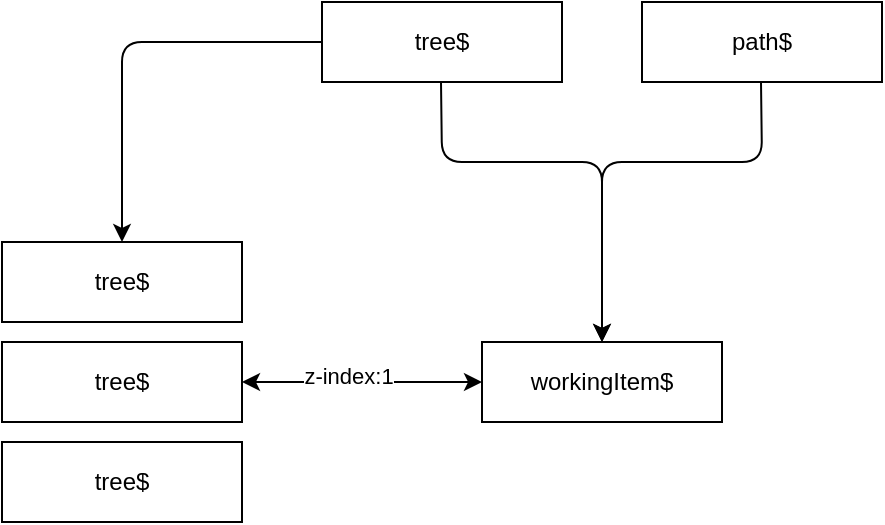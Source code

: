 <mxfile version="13.8.8" type="github">
  <diagram id="C5RBs43oDa-KdzZeNtuy" name="Page-1">
    <mxGraphModel dx="786" dy="545" grid="1" gridSize="10" guides="1" tooltips="1" connect="1" arrows="1" fold="1" page="1" pageScale="1" pageWidth="827" pageHeight="1169" math="0" shadow="0">
      <root>
        <mxCell id="WIyWlLk6GJQsqaUBKTNV-0" />
        <mxCell id="WIyWlLk6GJQsqaUBKTNV-1" parent="WIyWlLk6GJQsqaUBKTNV-0" />
        <mxCell id="REkcguChB7wmZwPjOHzr-0" value="tree$" style="rounded=0;whiteSpace=wrap;html=1;" vertex="1" parent="WIyWlLk6GJQsqaUBKTNV-1">
          <mxGeometry x="200" y="40" width="120" height="40" as="geometry" />
        </mxCell>
        <mxCell id="REkcguChB7wmZwPjOHzr-1" value="path$" style="rounded=0;whiteSpace=wrap;html=1;" vertex="1" parent="WIyWlLk6GJQsqaUBKTNV-1">
          <mxGeometry x="360" y="40" width="120" height="40" as="geometry" />
        </mxCell>
        <mxCell id="REkcguChB7wmZwPjOHzr-5" value="" style="endArrow=classic;html=1;exitX=0.5;exitY=1;exitDx=0;exitDy=0;entryX=0.5;entryY=0;entryDx=0;entryDy=0;" edge="1" parent="WIyWlLk6GJQsqaUBKTNV-1" target="REkcguChB7wmZwPjOHzr-8">
          <mxGeometry width="50" height="50" relative="1" as="geometry">
            <mxPoint x="419.5" y="80" as="sourcePoint" />
            <mxPoint x="340" y="160" as="targetPoint" />
            <Array as="points">
              <mxPoint x="420" y="120" />
              <mxPoint x="340" y="120" />
            </Array>
          </mxGeometry>
        </mxCell>
        <mxCell id="REkcguChB7wmZwPjOHzr-6" value="" style="endArrow=classic;html=1;exitX=0.5;exitY=1;exitDx=0;exitDy=0;entryX=0.5;entryY=0;entryDx=0;entryDy=0;" edge="1" parent="WIyWlLk6GJQsqaUBKTNV-1" target="REkcguChB7wmZwPjOHzr-8">
          <mxGeometry width="50" height="50" relative="1" as="geometry">
            <mxPoint x="259.5" y="80" as="sourcePoint" />
            <mxPoint x="340" y="140" as="targetPoint" />
            <Array as="points">
              <mxPoint x="260" y="120" />
              <mxPoint x="340" y="120" />
              <mxPoint x="340" y="150" />
            </Array>
          </mxGeometry>
        </mxCell>
        <mxCell id="REkcguChB7wmZwPjOHzr-7" value="" style="endArrow=classic;html=1;exitX=0;exitY=0.5;exitDx=0;exitDy=0;entryX=0.5;entryY=0;entryDx=0;entryDy=0;" edge="1" parent="WIyWlLk6GJQsqaUBKTNV-1" source="REkcguChB7wmZwPjOHzr-0">
          <mxGeometry width="50" height="50" relative="1" as="geometry">
            <mxPoint x="130" y="120" as="sourcePoint" />
            <mxPoint x="100" y="160" as="targetPoint" />
            <Array as="points">
              <mxPoint x="100" y="60" />
            </Array>
          </mxGeometry>
        </mxCell>
        <mxCell id="REkcguChB7wmZwPjOHzr-8" value="workingItem$" style="rounded=0;whiteSpace=wrap;html=1;" vertex="1" parent="WIyWlLk6GJQsqaUBKTNV-1">
          <mxGeometry x="280" y="210" width="120" height="40" as="geometry" />
        </mxCell>
        <mxCell id="REkcguChB7wmZwPjOHzr-14" value="tree$" style="rounded=0;whiteSpace=wrap;html=1;" vertex="1" parent="WIyWlLk6GJQsqaUBKTNV-1">
          <mxGeometry x="40" y="160" width="120" height="40" as="geometry" />
        </mxCell>
        <mxCell id="REkcguChB7wmZwPjOHzr-15" value="tree$" style="rounded=0;whiteSpace=wrap;html=1;" vertex="1" parent="WIyWlLk6GJQsqaUBKTNV-1">
          <mxGeometry x="40" y="210" width="120" height="40" as="geometry" />
        </mxCell>
        <mxCell id="REkcguChB7wmZwPjOHzr-16" value="tree$" style="rounded=0;whiteSpace=wrap;html=1;" vertex="1" parent="WIyWlLk6GJQsqaUBKTNV-1">
          <mxGeometry x="40" y="260" width="120" height="40" as="geometry" />
        </mxCell>
        <mxCell id="REkcguChB7wmZwPjOHzr-17" value="" style="endArrow=classic;startArrow=classic;html=1;exitX=1;exitY=0.5;exitDx=0;exitDy=0;entryX=0;entryY=0.5;entryDx=0;entryDy=0;" edge="1" parent="WIyWlLk6GJQsqaUBKTNV-1" source="REkcguChB7wmZwPjOHzr-15" target="REkcguChB7wmZwPjOHzr-8">
          <mxGeometry width="50" height="50" relative="1" as="geometry">
            <mxPoint x="180" y="240" as="sourcePoint" />
            <mxPoint x="230" y="190" as="targetPoint" />
          </mxGeometry>
        </mxCell>
        <mxCell id="REkcguChB7wmZwPjOHzr-18" value="z-index:1" style="edgeLabel;html=1;align=center;verticalAlign=middle;resizable=0;points=[];" vertex="1" connectable="0" parent="REkcguChB7wmZwPjOHzr-17">
          <mxGeometry x="-0.117" y="3" relative="1" as="geometry">
            <mxPoint as="offset" />
          </mxGeometry>
        </mxCell>
      </root>
    </mxGraphModel>
  </diagram>
</mxfile>
